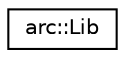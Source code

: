 digraph "Graphical Class Hierarchy"
{
 // LATEX_PDF_SIZE
  edge [fontname="Helvetica",fontsize="10",labelfontname="Helvetica",labelfontsize="10"];
  node [fontname="Helvetica",fontsize="10",shape=record];
  rankdir="LR";
  Node0 [label="arc::Lib",height=0.2,width=0.4,color="black", fillcolor="white", style="filled",URL="$structarc_1_1Lib.html",tooltip="Struct for a library."];
}
